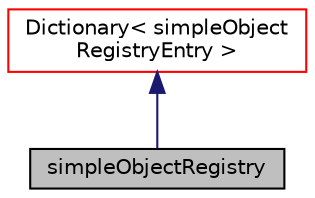 digraph "simpleObjectRegistry"
{
  bgcolor="transparent";
  edge [fontname="Helvetica",fontsize="10",labelfontname="Helvetica",labelfontsize="10"];
  node [fontname="Helvetica",fontsize="10",shape=record];
  Node11 [label="simpleObjectRegistry",height=0.2,width=0.4,color="black", fillcolor="grey75", style="filled", fontcolor="black"];
  Node12 -> Node11 [dir="back",color="midnightblue",fontsize="10",style="solid",fontname="Helvetica"];
  Node12 [label="Dictionary\< simpleObject\lRegistryEntry \>",height=0.2,width=0.4,color="red",URL="$a26801.html"];
}
